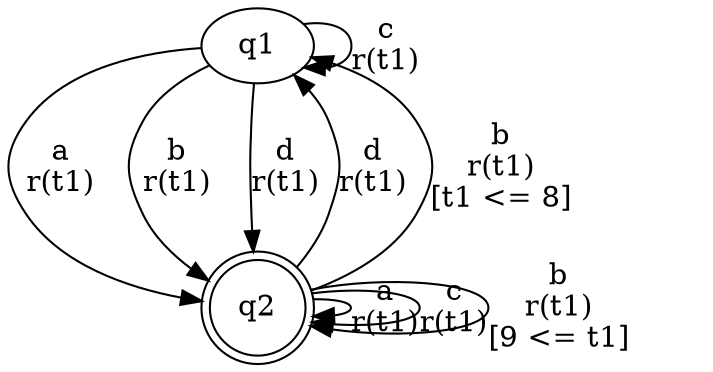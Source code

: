 digraph L {
	qq1[label=q1]
	qq2[label=q2 shape=doublecircle]
	qq1 -> qq2[label="a\nr(t1)\n"]
	qq2 -> qq2[label="a\nr(t1)\n"]
	qq2 -> qq2[label="c\nr(t1)\n"]
	qq2 -> qq1[label="d\nr(t1)\n"]
	qq2 -> qq1[label="b\nr(t1)\n[t1 <= 8]"]
	qq2 -> qq2[label="b\nr(t1)\n[9 <= t1]"]
	qq1 -> qq2[label="b\nr(t1)\n"]
	qq1 -> qq2[label="d\nr(t1)\n"]
	qq1 -> qq1[label="c\nr(t1)\n"]
}

